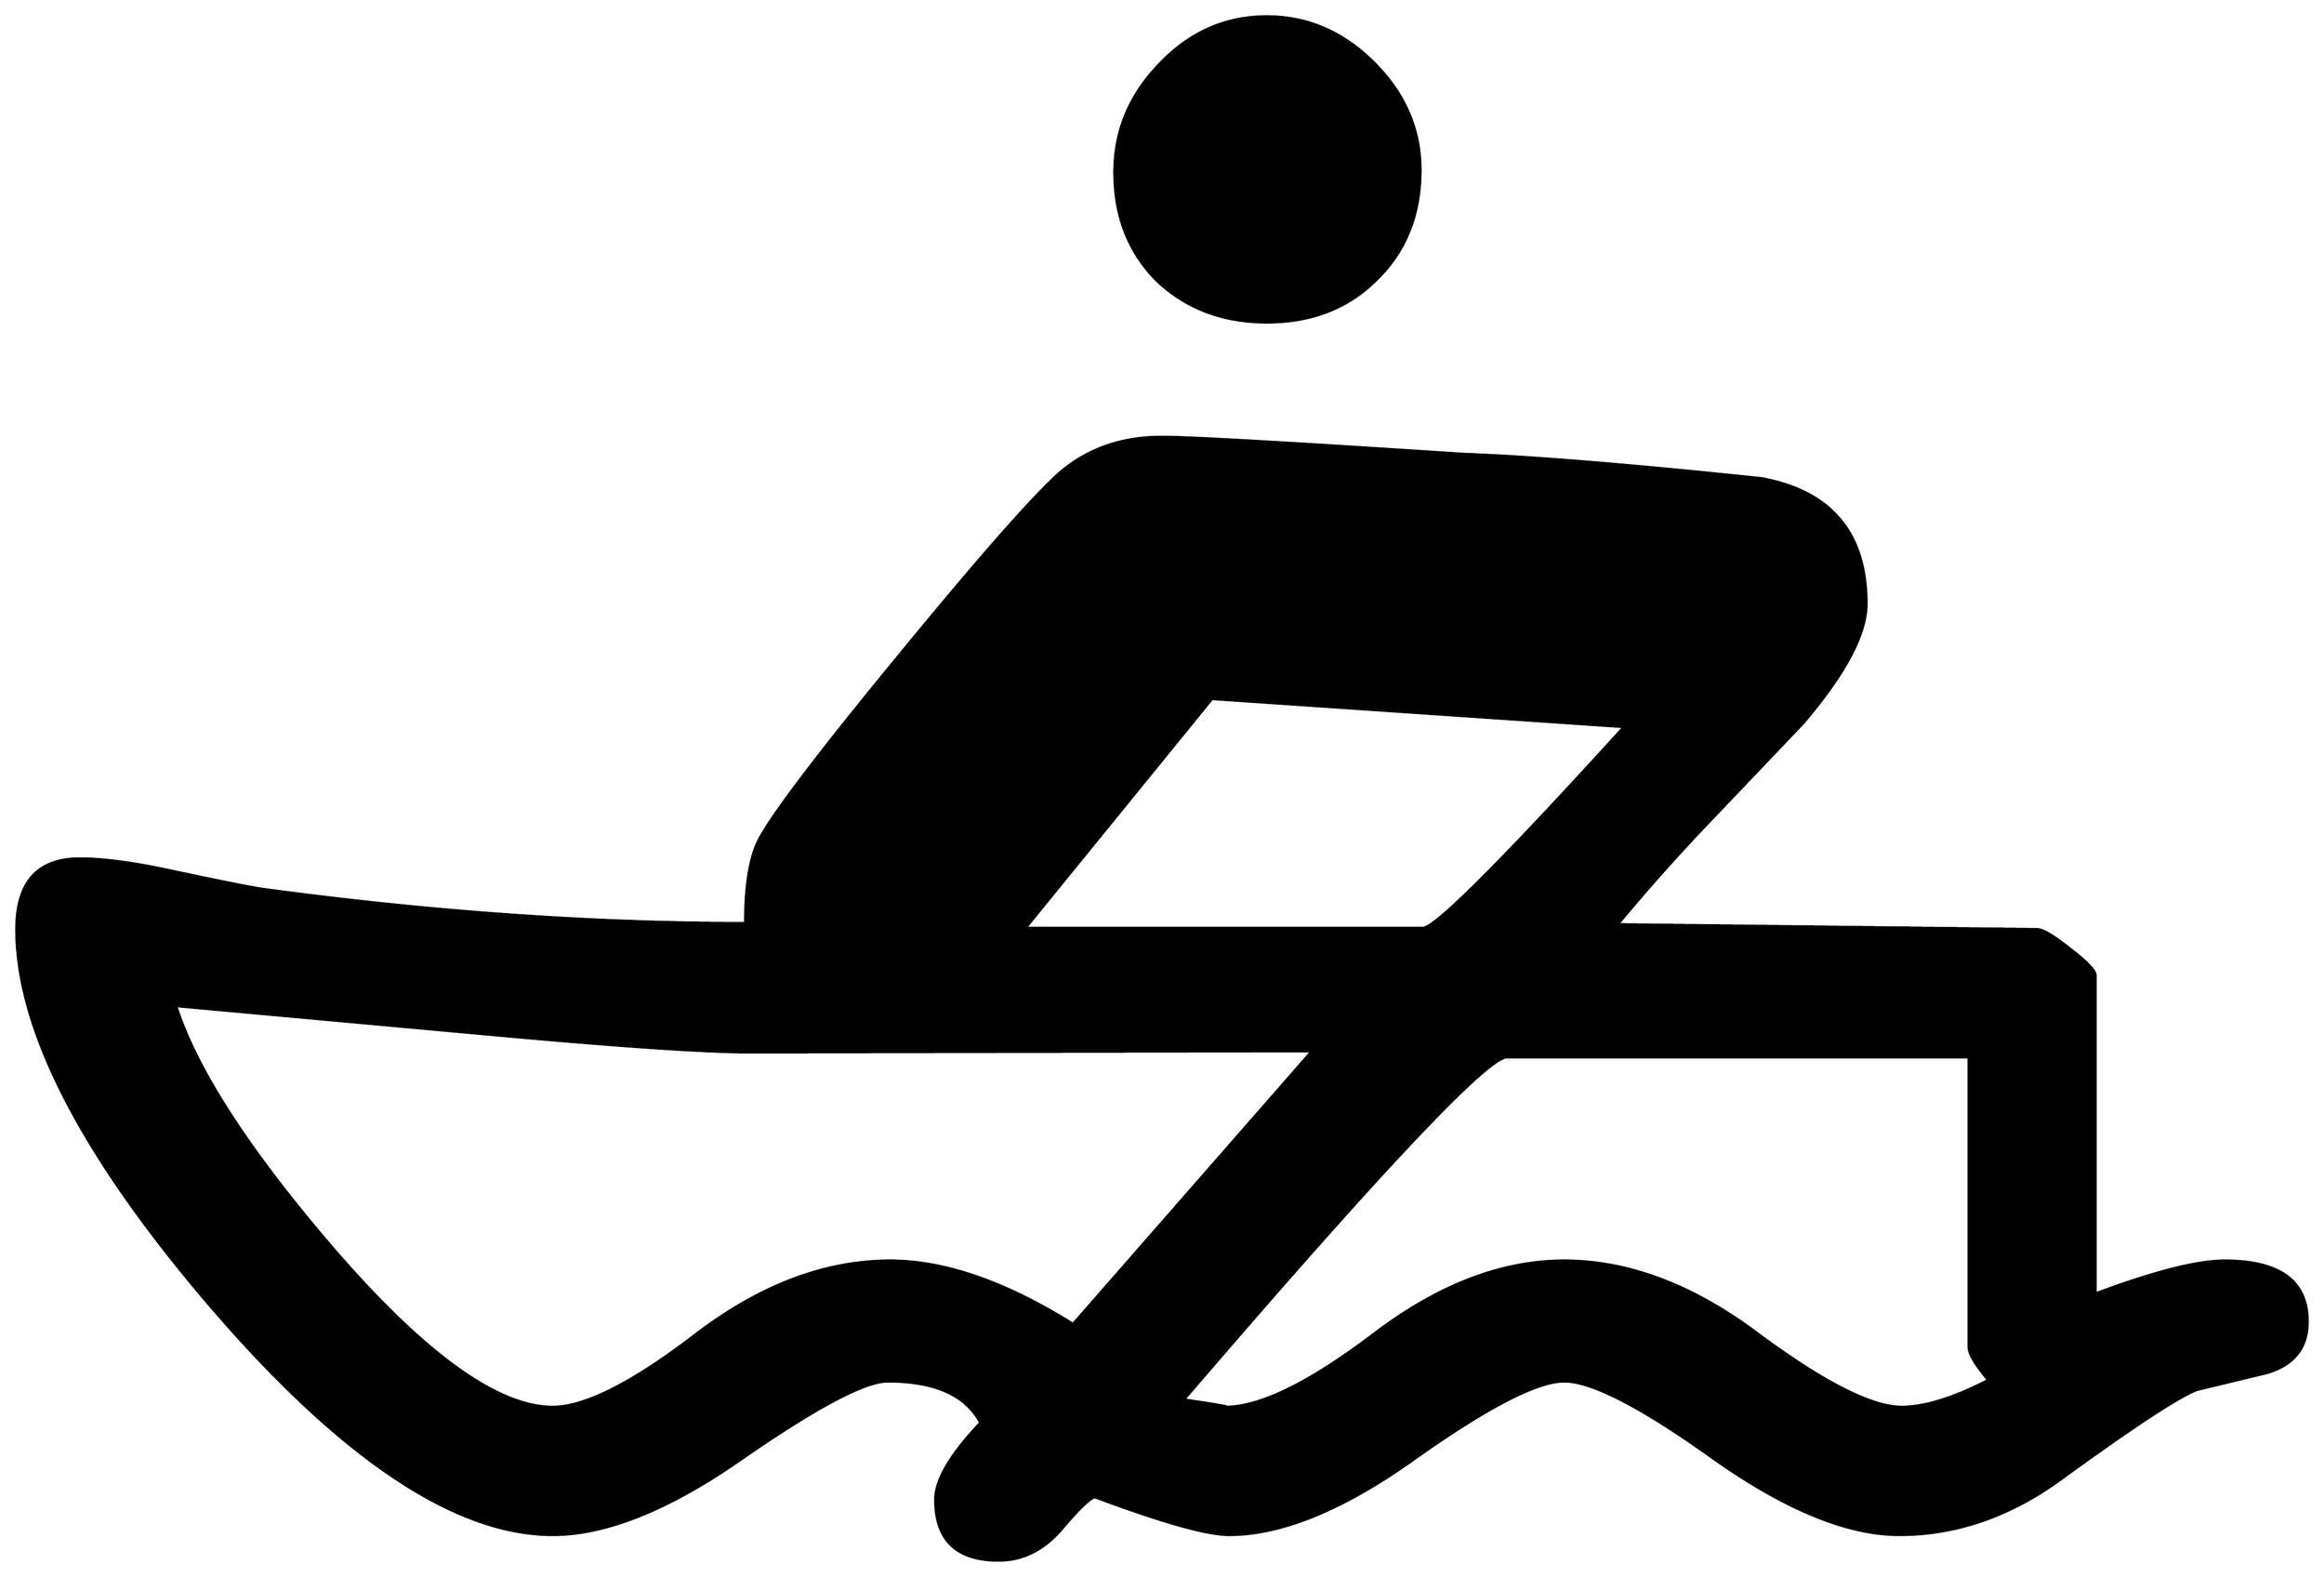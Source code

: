 


\begin{tikzpicture}[y=0.80pt, x=0.80pt, yscale=-1.0, xscale=1.0, inner sep=0pt, outer sep=0pt]
\begin{scope}[shift={(100.0,1781.0)},nonzero rule]
  \path[draw=.,fill=.,line width=1.600pt] (1234.0,-1165.0) ..
    controls (1234.0,-1128.333) and (1222.0,-1098.333) ..
    (1198.0,-1075.0) .. controls (1174.667,-1051.667) and
    (1144.667,-1040.0) .. (1108.0,-1040.0) .. controls
    (1072.0,-1040.0) and (1042.0,-1051.333) .. (1018.0,-1074.0) ..
    controls (994.667,-1097.333) and (983.0,-1127.0) ..
    (983.0,-1163.0) .. controls (983.0,-1197.0) and
    (995.333,-1226.667) .. (1020.0,-1252.0) .. controls
    (1044.667,-1278.0) and (1074.0,-1291.0) .. (1108.0,-1291.0) ..
    controls (1141.333,-1291.0) and (1170.667,-1278.333) ..
    (1196.0,-1253.0) .. controls (1221.333,-1227.667) and
    (1234.0,-1198.333) .. (1234.0,-1165.0) -- cycle(1962.0,-220.0)
    .. controls (1962.0,-198.667) and (1951.0,-184.667) ..
    (1929.0,-178.0) .. controls (1909.667,-173.333) and
    (1890.333,-168.667) .. (1871.0,-164.0) .. controls
    (1855.667,-158.0) and (1818.667,-133.667) .. (1760.0,-91.0) ..
    controls (1718.0,-60.333) and (1673.667,-45.0) .. (1627.0,-45.0)
    .. controls (1584.333,-45.0) and (1533.333,-66.0) ..
    (1474.0,-108.0) .. controls (1415.333,-150.0) and
    (1374.667,-171.0) .. (1352.0,-171.0) .. controls
    (1330.0,-171.0) and (1289.333,-150.0) .. (1230.0,-108.0) ..
    controls (1171.333,-66.0) and (1120.333,-45.0) .. (1077.0,-45.0)
    .. controls (1059.0,-45.0) and (1022.333,-55.333) ..
    (967.0,-76.0) .. controls (963.0,-75.333) and (953.667,-66.333) ..
    (939.0,-49.0) .. controls (924.333,-32.333) and (907.333,-24.0) ..
    (888.0,-24.0) .. controls (853.333,-24.0) and (836.0,-40.667) ..
    (836.0,-74.0) .. controls (836.0,-90.0) and (848.333,-111.0)
    .. (873.0,-137.0) .. controls (861.0,-159.667) and
    (835.667,-171.0) .. (797.0,-171.0) .. controls (778.333,-171.0)
    and (738.667,-150.0) .. (678.0,-108.0) .. controls
    (618.0,-66.0) and (566.0,-45.0) .. (522.0,-45.0) .. controls
    (442.0,-45.0) and (348.0,-108.0) .. (240.0,-234.0) ..
    controls (134.667,-357.333) and (82.0,-460.0) .. (82.0,-542.0)
    .. controls (82.0,-580.667) and (99.333,-600.0) ..
    (134.0,-600.0) .. controls (153.333,-600.0) and (178.333,-596.667)
    .. (209.0,-590.0) .. controls (249.667,-581.333) and
    (274.667,-576.333) .. (284.0,-575.0) .. controls (422.0,-556.333)
    and (554.0,-547.0) .. (680.0,-547.0) .. controls
    (680.0,-577.667) and (683.667,-600.333) .. (691.0,-615.0) ..
    controls (701.667,-635.667) and (739.333,-685.333) .. (804.0,-764.0)
    .. controls (864.667,-838.0) and (907.0,-886.667) ..
    (931.0,-910.0) .. controls (955.0,-934.0) and (985.333,-946.0)
    .. (1022.0,-946.0) .. controls (1044.667,-946.0) and
    (1127.0,-941.333) .. (1269.0,-932.0) .. controls
    (1324.333,-930.0) and (1406.0,-923.333) .. (1514.0,-912.0) ..
    controls (1571.333,-901.333) and (1600.0,-867.0) ..
    (1600.0,-809.0) .. controls (1600.0,-784.333) and
    (1582.667,-751.667) .. (1548.0,-711.0) .. controls
    (1521.333,-683.0) and (1494.333,-654.667) .. (1467.0,-626.0) ..
    controls (1442.333,-600.0) and (1418.667,-573.333) ..
    (1396.0,-546.0) -- (1740.0,-542.0) .. controls
    (1744.667,-542.0) and (1753.667,-536.667) .. (1767.0,-526.0) ..
    controls (1781.0,-515.333) and (1788.0,-508.0) ..
    (1788.0,-504.0) -- (1788.0,-243.0) .. controls
    (1836.0,-261.0) and (1871.333,-270.0) .. (1894.0,-270.0) ..
    controls (1939.333,-270.0) and (1962.0,-253.333) ..
    (1962.0,-220.0) -- cycle(1401.0,-708.0) -- (1063.0,-731.0)
    -- (910.0,-543.0) -- (1236.0,-543.0) .. controls
    (1246.0,-543.0) and (1301.0,-598.0) .. (1401.0,-708.0) --
    cycle(1700.0,-172.0) .. controls (1689.333,-184.667) and
    (1684.0,-193.667) .. (1684.0,-199.0) -- (1684.0,-437.0) --
    (1305.0,-437.0) .. controls (1289.0,-437.0) and
    (1200.667,-343.333) .. (1040.0,-156.0) .. controls
    (1067.333,-152.0) and (1078.667,-150.0) .. (1074.0,-150.0) ..
    controls (1102.667,-150.0) and (1143.333,-170.0) ..
    (1196.0,-210.0) .. controls (1248.667,-250.0) and
    (1300.667,-270.0) .. (1352.0,-270.0) .. controls
    (1404.667,-270.0) and (1457.667,-250.0) .. (1511.0,-210.0) ..
    controls (1565.0,-170.0) and (1604.333,-150.0) ..
    (1629.0,-150.0) .. controls (1647.667,-150.0) and
    (1671.333,-157.333) .. (1700.0,-172.0) -- cycle(1145.0,-442.0)
    -- (684.0,-441.0) .. controls (649.333,-441.0) and
    (583.667,-445.333) .. (487.0,-454.0) -- (213.0,-479.0) ..
    controls (229.667,-427.0) and (272.333,-361.0) .. (341.0,-281.0)
    .. controls (416.333,-193.667) and (476.667,-150.0) ..
    (522.0,-150.0) .. controls (548.667,-150.0) and (588.0,-170.0)
    .. (640.0,-210.0) .. controls (692.667,-250.0) and
    (745.667,-270.0) .. (799.0,-270.0) .. controls (843.667,-270.0)
    and (893.667,-252.667) .. (949.0,-218.0) -- (1145.0,-442.0) --
    cycle;
\end{scope}

\end{tikzpicture}

